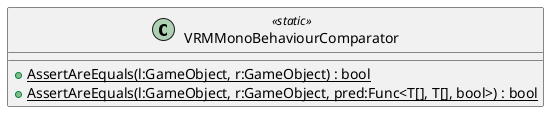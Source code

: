 @startuml
class VRMMonoBehaviourComparator <<static>> {
    + {static} AssertAreEquals(l:GameObject, r:GameObject) : bool
    + {static} AssertAreEquals(l:GameObject, r:GameObject, pred:Func<T[], T[], bool>) : bool
}
@enduml
